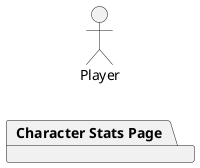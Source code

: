 @startuml Character Stats Page Use Case Diagram
skinparam linetype polyline
left to right direction

:Player:

package "Character Stats Page" {
}
@enduml